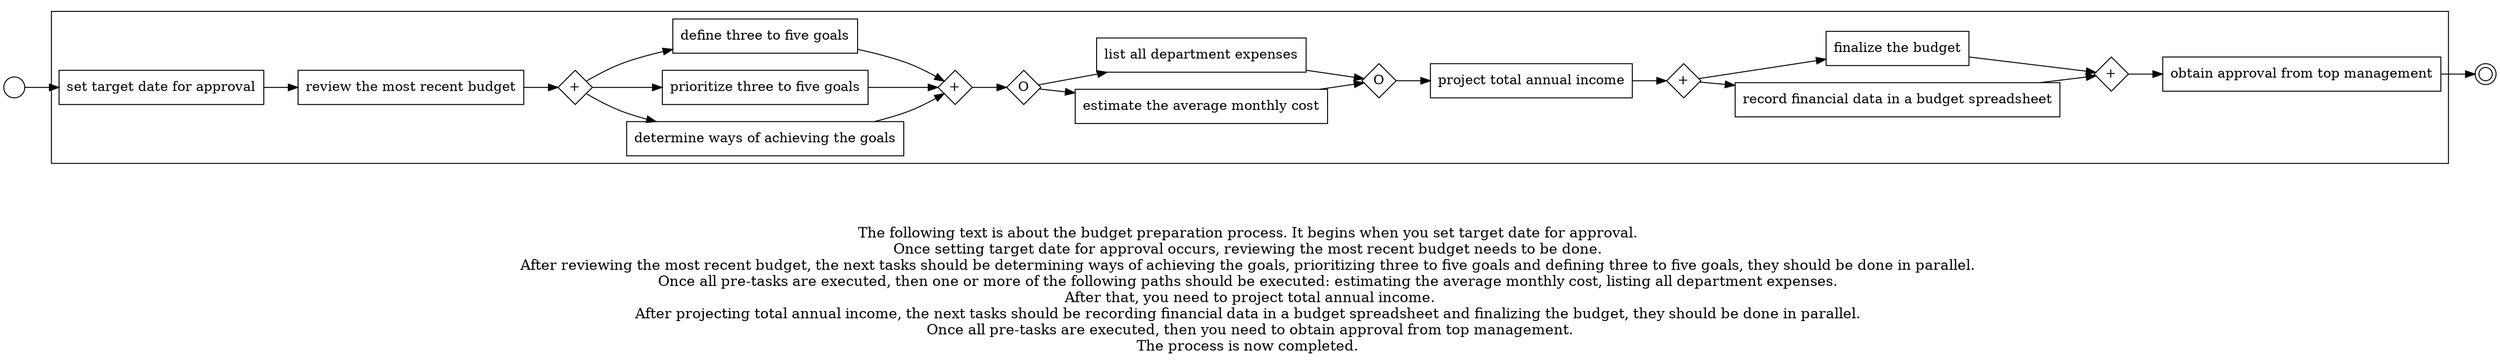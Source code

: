 digraph budget_preparation_process_123 {
	graph [rankdir=LR]
	START_NODE [label="" shape=circle width=0.3]
	subgraph CLUSTER_0 {
		"set target date for approval" [shape=box]
		"review the most recent budget" [shape=box]
		"set target date for approval" -> "review the most recent budget"
		"AND_SPLIT--3. Goals_9UOS" [label="+" fixedsize=true shape=diamond width=0.5]
		"review the most recent budget" -> "AND_SPLIT--3. Goals_9UOS"
		"determine ways of achieving the goals" [shape=box]
		"AND_SPLIT--3. Goals_9UOS" -> "determine ways of achieving the goals"
		"prioritize three to five goals" [shape=box]
		"AND_SPLIT--3. Goals_9UOS" -> "prioritize three to five goals"
		"define three to five goals" [shape=box]
		"AND_SPLIT--3. Goals_9UOS" -> "define three to five goals"
		"AND_JOIN--3. Goals_9UOS" [label="+" fixedsize=true shape=diamond width=0.5]
		"determine ways of achieving the goals" -> "AND_JOIN--3. Goals_9UOS"
		"prioritize three to five goals" -> "AND_JOIN--3. Goals_9UOS"
		"define three to five goals" -> "AND_JOIN--3. Goals_9UOS"
		"OR_SPLIT--4. Projected expenses_8GUQ" [label=O fixedsize=true shape=diamond width=0.5]
		"AND_JOIN--3. Goals_9UOS" -> "OR_SPLIT--4. Projected expenses_8GUQ"
		"estimate the average monthly cost" [shape=box]
		"OR_SPLIT--4. Projected expenses_8GUQ" -> "estimate the average monthly cost"
		"list all department expenses" [shape=box]
		"OR_SPLIT--4. Projected expenses_8GUQ" -> "list all department expenses"
		"OR_JOIN--4. Projected expenses_8GUQ" [label=O fixedsize=true shape=diamond width=0.5]
		"estimate the average monthly cost" -> "OR_JOIN--4. Projected expenses_8GUQ"
		"list all department expenses" -> "OR_JOIN--4. Projected expenses_8GUQ"
		"project total annual income" [shape=box]
		"OR_JOIN--4. Projected expenses_8GUQ" -> "project total annual income"
		"AND_SPLIT--6. Putting it all together_SFBW" [label="+" fixedsize=true shape=diamond width=0.5]
		"project total annual income" -> "AND_SPLIT--6. Putting it all together_SFBW"
		"record financial data in a budget spreadsheet" [shape=box]
		"AND_SPLIT--6. Putting it all together_SFBW" -> "record financial data in a budget spreadsheet"
		"finalize the budget" [shape=box]
		"AND_SPLIT--6. Putting it all together_SFBW" -> "finalize the budget"
		"AND_JOIN--6. Putting it all together_SFBW" [label="+" fixedsize=true shape=diamond width=0.5]
		"record financial data in a budget spreadsheet" -> "AND_JOIN--6. Putting it all together_SFBW"
		"finalize the budget" -> "AND_JOIN--6. Putting it all together_SFBW"
		"obtain approval from top management" [shape=box]
		"AND_JOIN--6. Putting it all together_SFBW" -> "obtain approval from top management"
	}
	START_NODE -> "set target date for approval"
	END_NODE [label="" shape=doublecircle width=0.2]
	"obtain approval from top management" -> END_NODE
	fontsize=15 label="\n\n
The following text is about the budget preparation process. It begins when you set target date for approval. 
Once setting target date for approval occurs, reviewing the most recent budget needs to be done. 
After reviewing the most recent budget, the next tasks should be determining ways of achieving the goals, prioritizing three to five goals and defining three to five goals, they should be done in parallel. 
Once all pre-tasks are executed, then one or more of the following paths should be executed: estimating the average monthly cost, listing all department expenses. 
After that, you need to project total annual income.
After projecting total annual income, the next tasks should be recording financial data in a budget spreadsheet and finalizing the budget, they should be done in parallel. 
Once all pre-tasks are executed, then you need to obtain approval from top management.
The process is now completed. 
"
}
